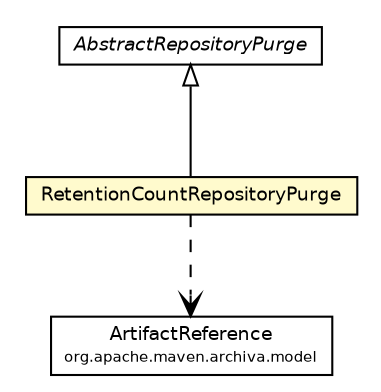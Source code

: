 #!/usr/local/bin/dot
#
# Class diagram 
# Generated by UmlGraph version 4.6 (http://www.spinellis.gr/sw/umlgraph)
#

digraph G {
	edge [fontname="Helvetica",fontsize=10,labelfontname="Helvetica",labelfontsize=10];
	node [fontname="Helvetica",fontsize=10,shape=plaintext];
	// org.apache.maven.archiva.consumers.core.repository.RetentionCountRepositoryPurge
	c79542 [label=<<table border="0" cellborder="1" cellspacing="0" cellpadding="2" port="p" bgcolor="lemonChiffon" href="./RetentionCountRepositoryPurge.html">
		<tr><td><table border="0" cellspacing="0" cellpadding="1">
			<tr><td> RetentionCountRepositoryPurge </td></tr>
		</table></td></tr>
		</table>>, fontname="Helvetica", fontcolor="black", fontsize=9.0];
	// org.apache.maven.archiva.consumers.core.repository.AbstractRepositoryPurge
	c79549 [label=<<table border="0" cellborder="1" cellspacing="0" cellpadding="2" port="p" href="./AbstractRepositoryPurge.html">
		<tr><td><table border="0" cellspacing="0" cellpadding="1">
			<tr><td><font face="Helvetica-Oblique"> AbstractRepositoryPurge </font></td></tr>
		</table></td></tr>
		</table>>, fontname="Helvetica", fontcolor="black", fontsize=9.0];
	//org.apache.maven.archiva.consumers.core.repository.RetentionCountRepositoryPurge extends org.apache.maven.archiva.consumers.core.repository.AbstractRepositoryPurge
	c79549:p -> c79542:p [dir=back,arrowtail=empty];
	// org.apache.maven.archiva.consumers.core.repository.RetentionCountRepositoryPurge DEPEND org.apache.maven.archiva.model.ArtifactReference
	c79542:p -> c79776:p [taillabel="", label="", headlabel="", fontname="Helvetica", fontcolor="black", fontsize=10.0, color="black", arrowhead=open, style=dashed];
	// org.apache.maven.archiva.model.ArtifactReference
	c79776 [label=<<table border="0" cellborder="1" cellspacing="0" cellpadding="2" port="p" href="http://java.sun.com/j2se/1.4.2/docs/api/org/apache/maven/archiva/model/ArtifactReference.html">
		<tr><td><table border="0" cellspacing="0" cellpadding="1">
			<tr><td> ArtifactReference </td></tr>
			<tr><td><font point-size="7.0"> org.apache.maven.archiva.model </font></td></tr>
		</table></td></tr>
		</table>>, fontname="Helvetica", fontcolor="black", fontsize=9.0];
}

